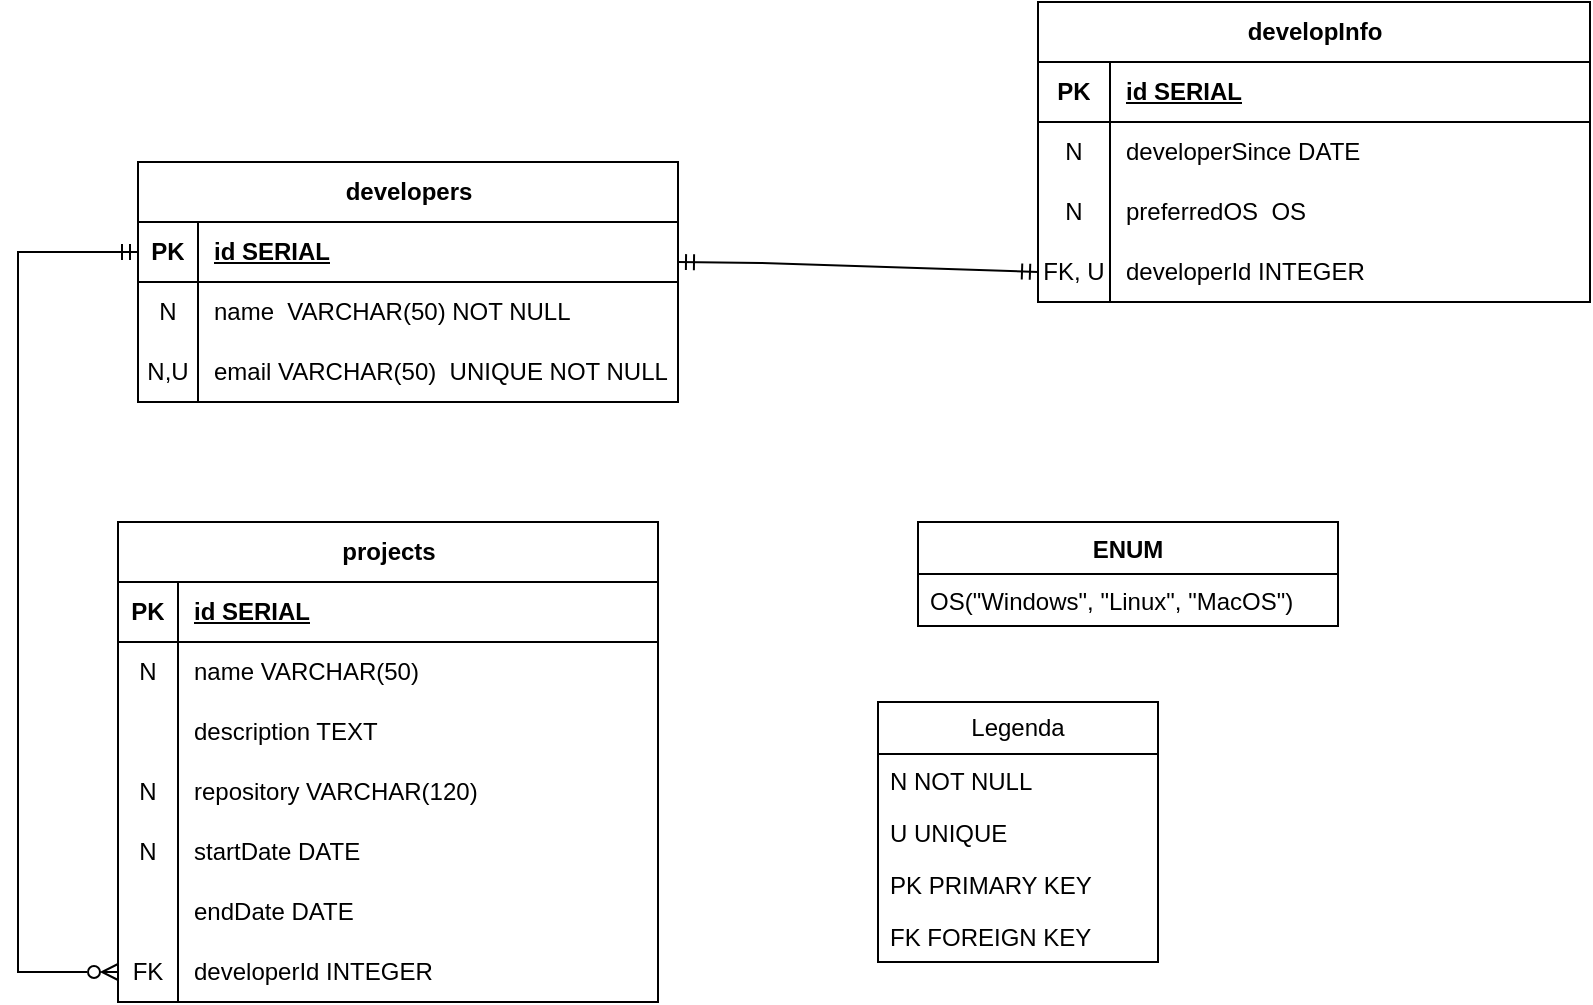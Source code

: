 <mxfile version="21.3.7" type="github">
  <diagram name="Página-1" id="qRXzVIsyfA_riDhHCWzU">
    <mxGraphModel dx="1408" dy="756" grid="1" gridSize="10" guides="1" tooltips="1" connect="1" arrows="1" fold="1" page="1" pageScale="1" pageWidth="827" pageHeight="1169" math="0" shadow="0">
      <root>
        <mxCell id="0" />
        <mxCell id="1" parent="0" />
        <mxCell id="hGeNGTA0IzrJumIQv7Sc-45" style="edgeStyle=none;rounded=0;orthogonalLoop=1;jettySize=auto;html=1;startArrow=ERmandOne;startFill=0;endArrow=ERmandOne;endFill=0;exitX=1;exitY=0.667;exitDx=0;exitDy=0;entryX=0;entryY=0.5;entryDx=0;entryDy=0;exitPerimeter=0;" edge="1" parent="1" source="hGeNGTA0IzrJumIQv7Sc-74" target="hGeNGTA0IzrJumIQv7Sc-57">
          <mxGeometry relative="1" as="geometry">
            <mxPoint x="510" y="230" as="targetPoint" />
            <mxPoint x="300" y="230" as="sourcePoint" />
            <Array as="points">
              <mxPoint x="401.5" y="230.5" />
            </Array>
          </mxGeometry>
        </mxCell>
        <mxCell id="hGeNGTA0IzrJumIQv7Sc-47" value="developInfo" style="shape=table;startSize=30;container=1;collapsible=1;childLayout=tableLayout;fixedRows=1;rowLines=0;fontStyle=1;align=center;resizeLast=1;html=1;" vertex="1" parent="1">
          <mxGeometry x="540" y="100" width="276" height="150" as="geometry" />
        </mxCell>
        <mxCell id="hGeNGTA0IzrJumIQv7Sc-48" value="" style="shape=tableRow;horizontal=0;startSize=0;swimlaneHead=0;swimlaneBody=0;fillColor=none;collapsible=0;dropTarget=0;points=[[0,0.5],[1,0.5]];portConstraint=eastwest;top=0;left=0;right=0;bottom=1;" vertex="1" parent="hGeNGTA0IzrJumIQv7Sc-47">
          <mxGeometry y="30" width="276" height="30" as="geometry" />
        </mxCell>
        <mxCell id="hGeNGTA0IzrJumIQv7Sc-49" value="PK" style="shape=partialRectangle;connectable=0;fillColor=none;top=0;left=0;bottom=0;right=0;fontStyle=1;overflow=hidden;whiteSpace=wrap;html=1;" vertex="1" parent="hGeNGTA0IzrJumIQv7Sc-48">
          <mxGeometry width="36" height="30" as="geometry">
            <mxRectangle width="36" height="30" as="alternateBounds" />
          </mxGeometry>
        </mxCell>
        <mxCell id="hGeNGTA0IzrJumIQv7Sc-50" value="id SERIAL" style="shape=partialRectangle;connectable=0;fillColor=none;top=0;left=0;bottom=0;right=0;align=left;spacingLeft=6;fontStyle=5;overflow=hidden;whiteSpace=wrap;html=1;" vertex="1" parent="hGeNGTA0IzrJumIQv7Sc-48">
          <mxGeometry x="36" width="240" height="30" as="geometry">
            <mxRectangle width="240" height="30" as="alternateBounds" />
          </mxGeometry>
        </mxCell>
        <mxCell id="hGeNGTA0IzrJumIQv7Sc-51" value="" style="shape=tableRow;horizontal=0;startSize=0;swimlaneHead=0;swimlaneBody=0;fillColor=none;collapsible=0;dropTarget=0;points=[[0,0.5],[1,0.5]];portConstraint=eastwest;top=0;left=0;right=0;bottom=0;" vertex="1" parent="hGeNGTA0IzrJumIQv7Sc-47">
          <mxGeometry y="60" width="276" height="30" as="geometry" />
        </mxCell>
        <mxCell id="hGeNGTA0IzrJumIQv7Sc-52" value="N" style="shape=partialRectangle;connectable=0;fillColor=none;top=0;left=0;bottom=0;right=0;editable=1;overflow=hidden;whiteSpace=wrap;html=1;" vertex="1" parent="hGeNGTA0IzrJumIQv7Sc-51">
          <mxGeometry width="36" height="30" as="geometry">
            <mxRectangle width="36" height="30" as="alternateBounds" />
          </mxGeometry>
        </mxCell>
        <mxCell id="hGeNGTA0IzrJumIQv7Sc-53" value="developerSince DATE&amp;nbsp;" style="shape=partialRectangle;connectable=0;fillColor=none;top=0;left=0;bottom=0;right=0;align=left;spacingLeft=6;overflow=hidden;whiteSpace=wrap;html=1;" vertex="1" parent="hGeNGTA0IzrJumIQv7Sc-51">
          <mxGeometry x="36" width="240" height="30" as="geometry">
            <mxRectangle width="240" height="30" as="alternateBounds" />
          </mxGeometry>
        </mxCell>
        <mxCell id="hGeNGTA0IzrJumIQv7Sc-54" value="" style="shape=tableRow;horizontal=0;startSize=0;swimlaneHead=0;swimlaneBody=0;fillColor=none;collapsible=0;dropTarget=0;points=[[0,0.5],[1,0.5]];portConstraint=eastwest;top=0;left=0;right=0;bottom=0;" vertex="1" parent="hGeNGTA0IzrJumIQv7Sc-47">
          <mxGeometry y="90" width="276" height="30" as="geometry" />
        </mxCell>
        <mxCell id="hGeNGTA0IzrJumIQv7Sc-55" value="N" style="shape=partialRectangle;connectable=0;fillColor=none;top=0;left=0;bottom=0;right=0;editable=1;overflow=hidden;whiteSpace=wrap;html=1;" vertex="1" parent="hGeNGTA0IzrJumIQv7Sc-54">
          <mxGeometry width="36" height="30" as="geometry">
            <mxRectangle width="36" height="30" as="alternateBounds" />
          </mxGeometry>
        </mxCell>
        <mxCell id="hGeNGTA0IzrJumIQv7Sc-56" value="preferredOS&amp;nbsp; OS&amp;nbsp;" style="shape=partialRectangle;connectable=0;fillColor=none;top=0;left=0;bottom=0;right=0;align=left;spacingLeft=6;overflow=hidden;whiteSpace=wrap;html=1;" vertex="1" parent="hGeNGTA0IzrJumIQv7Sc-54">
          <mxGeometry x="36" width="240" height="30" as="geometry">
            <mxRectangle width="240" height="30" as="alternateBounds" />
          </mxGeometry>
        </mxCell>
        <mxCell id="hGeNGTA0IzrJumIQv7Sc-57" value="" style="shape=tableRow;horizontal=0;startSize=0;swimlaneHead=0;swimlaneBody=0;fillColor=none;collapsible=0;dropTarget=0;points=[[0,0.5],[1,0.5]];portConstraint=eastwest;top=0;left=0;right=0;bottom=0;" vertex="1" parent="hGeNGTA0IzrJumIQv7Sc-47">
          <mxGeometry y="120" width="276" height="30" as="geometry" />
        </mxCell>
        <mxCell id="hGeNGTA0IzrJumIQv7Sc-58" value="FK, U" style="shape=partialRectangle;connectable=0;fillColor=none;top=0;left=0;bottom=0;right=0;editable=1;overflow=hidden;whiteSpace=wrap;html=1;" vertex="1" parent="hGeNGTA0IzrJumIQv7Sc-57">
          <mxGeometry width="36" height="30" as="geometry">
            <mxRectangle width="36" height="30" as="alternateBounds" />
          </mxGeometry>
        </mxCell>
        <mxCell id="hGeNGTA0IzrJumIQv7Sc-59" value="developerId INTEGER&amp;nbsp;" style="shape=partialRectangle;connectable=0;fillColor=none;top=0;left=0;bottom=0;right=0;align=left;spacingLeft=6;overflow=hidden;whiteSpace=wrap;html=1;" vertex="1" parent="hGeNGTA0IzrJumIQv7Sc-57">
          <mxGeometry x="36" width="240" height="30" as="geometry">
            <mxRectangle width="240" height="30" as="alternateBounds" />
          </mxGeometry>
        </mxCell>
        <mxCell id="hGeNGTA0IzrJumIQv7Sc-60" value="projects" style="shape=table;startSize=30;container=1;collapsible=1;childLayout=tableLayout;fixedRows=1;rowLines=0;fontStyle=1;align=center;resizeLast=1;html=1;" vertex="1" parent="1">
          <mxGeometry x="80" y="360" width="270" height="240" as="geometry" />
        </mxCell>
        <mxCell id="hGeNGTA0IzrJumIQv7Sc-61" value="" style="shape=tableRow;horizontal=0;startSize=0;swimlaneHead=0;swimlaneBody=0;fillColor=none;collapsible=0;dropTarget=0;points=[[0,0.5],[1,0.5]];portConstraint=eastwest;top=0;left=0;right=0;bottom=1;" vertex="1" parent="hGeNGTA0IzrJumIQv7Sc-60">
          <mxGeometry y="30" width="270" height="30" as="geometry" />
        </mxCell>
        <mxCell id="hGeNGTA0IzrJumIQv7Sc-62" value="PK" style="shape=partialRectangle;connectable=0;fillColor=none;top=0;left=0;bottom=0;right=0;fontStyle=1;overflow=hidden;whiteSpace=wrap;html=1;" vertex="1" parent="hGeNGTA0IzrJumIQv7Sc-61">
          <mxGeometry width="30" height="30" as="geometry">
            <mxRectangle width="30" height="30" as="alternateBounds" />
          </mxGeometry>
        </mxCell>
        <mxCell id="hGeNGTA0IzrJumIQv7Sc-63" value="id SERIAL" style="shape=partialRectangle;connectable=0;fillColor=none;top=0;left=0;bottom=0;right=0;align=left;spacingLeft=6;fontStyle=5;overflow=hidden;whiteSpace=wrap;html=1;" vertex="1" parent="hGeNGTA0IzrJumIQv7Sc-61">
          <mxGeometry x="30" width="240" height="30" as="geometry">
            <mxRectangle width="240" height="30" as="alternateBounds" />
          </mxGeometry>
        </mxCell>
        <mxCell id="hGeNGTA0IzrJumIQv7Sc-64" value="" style="shape=tableRow;horizontal=0;startSize=0;swimlaneHead=0;swimlaneBody=0;fillColor=none;collapsible=0;dropTarget=0;points=[[0,0.5],[1,0.5]];portConstraint=eastwest;top=0;left=0;right=0;bottom=0;" vertex="1" parent="hGeNGTA0IzrJumIQv7Sc-60">
          <mxGeometry y="60" width="270" height="30" as="geometry" />
        </mxCell>
        <mxCell id="hGeNGTA0IzrJumIQv7Sc-65" value="N" style="shape=partialRectangle;connectable=0;fillColor=none;top=0;left=0;bottom=0;right=0;editable=1;overflow=hidden;whiteSpace=wrap;html=1;" vertex="1" parent="hGeNGTA0IzrJumIQv7Sc-64">
          <mxGeometry width="30" height="30" as="geometry">
            <mxRectangle width="30" height="30" as="alternateBounds" />
          </mxGeometry>
        </mxCell>
        <mxCell id="hGeNGTA0IzrJumIQv7Sc-66" value="name VARCHAR(50)&amp;nbsp;" style="shape=partialRectangle;connectable=0;fillColor=none;top=0;left=0;bottom=0;right=0;align=left;spacingLeft=6;overflow=hidden;whiteSpace=wrap;html=1;" vertex="1" parent="hGeNGTA0IzrJumIQv7Sc-64">
          <mxGeometry x="30" width="240" height="30" as="geometry">
            <mxRectangle width="240" height="30" as="alternateBounds" />
          </mxGeometry>
        </mxCell>
        <mxCell id="hGeNGTA0IzrJumIQv7Sc-67" value="" style="shape=tableRow;horizontal=0;startSize=0;swimlaneHead=0;swimlaneBody=0;fillColor=none;collapsible=0;dropTarget=0;points=[[0,0.5],[1,0.5]];portConstraint=eastwest;top=0;left=0;right=0;bottom=0;" vertex="1" parent="hGeNGTA0IzrJumIQv7Sc-60">
          <mxGeometry y="90" width="270" height="30" as="geometry" />
        </mxCell>
        <mxCell id="hGeNGTA0IzrJumIQv7Sc-68" value="" style="shape=partialRectangle;connectable=0;fillColor=none;top=0;left=0;bottom=0;right=0;editable=1;overflow=hidden;whiteSpace=wrap;html=1;" vertex="1" parent="hGeNGTA0IzrJumIQv7Sc-67">
          <mxGeometry width="30" height="30" as="geometry">
            <mxRectangle width="30" height="30" as="alternateBounds" />
          </mxGeometry>
        </mxCell>
        <mxCell id="hGeNGTA0IzrJumIQv7Sc-69" value="description TEXT" style="shape=partialRectangle;connectable=0;fillColor=none;top=0;left=0;bottom=0;right=0;align=left;spacingLeft=6;overflow=hidden;whiteSpace=wrap;html=1;" vertex="1" parent="hGeNGTA0IzrJumIQv7Sc-67">
          <mxGeometry x="30" width="240" height="30" as="geometry">
            <mxRectangle width="240" height="30" as="alternateBounds" />
          </mxGeometry>
        </mxCell>
        <mxCell id="hGeNGTA0IzrJumIQv7Sc-70" value="" style="shape=tableRow;horizontal=0;startSize=0;swimlaneHead=0;swimlaneBody=0;fillColor=none;collapsible=0;dropTarget=0;points=[[0,0.5],[1,0.5]];portConstraint=eastwest;top=0;left=0;right=0;bottom=0;" vertex="1" parent="hGeNGTA0IzrJumIQv7Sc-60">
          <mxGeometry y="120" width="270" height="30" as="geometry" />
        </mxCell>
        <mxCell id="hGeNGTA0IzrJumIQv7Sc-71" value="N" style="shape=partialRectangle;connectable=0;fillColor=none;top=0;left=0;bottom=0;right=0;editable=1;overflow=hidden;whiteSpace=wrap;html=1;" vertex="1" parent="hGeNGTA0IzrJumIQv7Sc-70">
          <mxGeometry width="30" height="30" as="geometry">
            <mxRectangle width="30" height="30" as="alternateBounds" />
          </mxGeometry>
        </mxCell>
        <mxCell id="hGeNGTA0IzrJumIQv7Sc-72" value="repository VARCHAR(120)&amp;nbsp;" style="shape=partialRectangle;connectable=0;fillColor=none;top=0;left=0;bottom=0;right=0;align=left;spacingLeft=6;overflow=hidden;whiteSpace=wrap;html=1;" vertex="1" parent="hGeNGTA0IzrJumIQv7Sc-70">
          <mxGeometry x="30" width="240" height="30" as="geometry">
            <mxRectangle width="240" height="30" as="alternateBounds" />
          </mxGeometry>
        </mxCell>
        <mxCell id="hGeNGTA0IzrJumIQv7Sc-86" style="shape=tableRow;horizontal=0;startSize=0;swimlaneHead=0;swimlaneBody=0;fillColor=none;collapsible=0;dropTarget=0;points=[[0,0.5],[1,0.5]];portConstraint=eastwest;top=0;left=0;right=0;bottom=0;" vertex="1" parent="hGeNGTA0IzrJumIQv7Sc-60">
          <mxGeometry y="150" width="270" height="30" as="geometry" />
        </mxCell>
        <mxCell id="hGeNGTA0IzrJumIQv7Sc-87" value="N" style="shape=partialRectangle;connectable=0;fillColor=none;top=0;left=0;bottom=0;right=0;editable=1;overflow=hidden;whiteSpace=wrap;html=1;" vertex="1" parent="hGeNGTA0IzrJumIQv7Sc-86">
          <mxGeometry width="30" height="30" as="geometry">
            <mxRectangle width="30" height="30" as="alternateBounds" />
          </mxGeometry>
        </mxCell>
        <mxCell id="hGeNGTA0IzrJumIQv7Sc-88" value="startDate DATE&amp;nbsp;" style="shape=partialRectangle;connectable=0;fillColor=none;top=0;left=0;bottom=0;right=0;align=left;spacingLeft=6;overflow=hidden;whiteSpace=wrap;html=1;" vertex="1" parent="hGeNGTA0IzrJumIQv7Sc-86">
          <mxGeometry x="30" width="240" height="30" as="geometry">
            <mxRectangle width="240" height="30" as="alternateBounds" />
          </mxGeometry>
        </mxCell>
        <mxCell id="hGeNGTA0IzrJumIQv7Sc-89" style="shape=tableRow;horizontal=0;startSize=0;swimlaneHead=0;swimlaneBody=0;fillColor=none;collapsible=0;dropTarget=0;points=[[0,0.5],[1,0.5]];portConstraint=eastwest;top=0;left=0;right=0;bottom=0;" vertex="1" parent="hGeNGTA0IzrJumIQv7Sc-60">
          <mxGeometry y="180" width="270" height="30" as="geometry" />
        </mxCell>
        <mxCell id="hGeNGTA0IzrJumIQv7Sc-90" style="shape=partialRectangle;connectable=0;fillColor=none;top=0;left=0;bottom=0;right=0;editable=1;overflow=hidden;whiteSpace=wrap;html=1;" vertex="1" parent="hGeNGTA0IzrJumIQv7Sc-89">
          <mxGeometry width="30" height="30" as="geometry">
            <mxRectangle width="30" height="30" as="alternateBounds" />
          </mxGeometry>
        </mxCell>
        <mxCell id="hGeNGTA0IzrJumIQv7Sc-91" value="endDate DATE" style="shape=partialRectangle;connectable=0;fillColor=none;top=0;left=0;bottom=0;right=0;align=left;spacingLeft=6;overflow=hidden;whiteSpace=wrap;html=1;" vertex="1" parent="hGeNGTA0IzrJumIQv7Sc-89">
          <mxGeometry x="30" width="240" height="30" as="geometry">
            <mxRectangle width="240" height="30" as="alternateBounds" />
          </mxGeometry>
        </mxCell>
        <mxCell id="hGeNGTA0IzrJumIQv7Sc-92" style="shape=tableRow;horizontal=0;startSize=0;swimlaneHead=0;swimlaneBody=0;fillColor=none;collapsible=0;dropTarget=0;points=[[0,0.5],[1,0.5]];portConstraint=eastwest;top=0;left=0;right=0;bottom=0;" vertex="1" parent="hGeNGTA0IzrJumIQv7Sc-60">
          <mxGeometry y="210" width="270" height="30" as="geometry" />
        </mxCell>
        <mxCell id="hGeNGTA0IzrJumIQv7Sc-93" value="FK" style="shape=partialRectangle;connectable=0;fillColor=none;top=0;left=0;bottom=0;right=0;editable=1;overflow=hidden;whiteSpace=wrap;html=1;" vertex="1" parent="hGeNGTA0IzrJumIQv7Sc-92">
          <mxGeometry width="30" height="30" as="geometry">
            <mxRectangle width="30" height="30" as="alternateBounds" />
          </mxGeometry>
        </mxCell>
        <mxCell id="hGeNGTA0IzrJumIQv7Sc-94" value="developerId INTEGER&amp;nbsp;" style="shape=partialRectangle;connectable=0;fillColor=none;top=0;left=0;bottom=0;right=0;align=left;spacingLeft=6;overflow=hidden;whiteSpace=wrap;html=1;" vertex="1" parent="hGeNGTA0IzrJumIQv7Sc-92">
          <mxGeometry x="30" width="240" height="30" as="geometry">
            <mxRectangle width="240" height="30" as="alternateBounds" />
          </mxGeometry>
        </mxCell>
        <mxCell id="hGeNGTA0IzrJumIQv7Sc-73" value="developers" style="shape=table;startSize=30;container=1;collapsible=1;childLayout=tableLayout;fixedRows=1;rowLines=0;fontStyle=1;align=center;resizeLast=1;html=1;" vertex="1" parent="1">
          <mxGeometry x="90" y="180" width="270" height="120" as="geometry" />
        </mxCell>
        <mxCell id="hGeNGTA0IzrJumIQv7Sc-74" value="" style="shape=tableRow;horizontal=0;startSize=0;swimlaneHead=0;swimlaneBody=0;fillColor=none;collapsible=0;dropTarget=0;points=[[0,0.5],[1,0.5]];portConstraint=eastwest;top=0;left=0;right=0;bottom=1;" vertex="1" parent="hGeNGTA0IzrJumIQv7Sc-73">
          <mxGeometry y="30" width="270" height="30" as="geometry" />
        </mxCell>
        <mxCell id="hGeNGTA0IzrJumIQv7Sc-75" value="PK" style="shape=partialRectangle;connectable=0;fillColor=none;top=0;left=0;bottom=0;right=0;fontStyle=1;overflow=hidden;whiteSpace=wrap;html=1;" vertex="1" parent="hGeNGTA0IzrJumIQv7Sc-74">
          <mxGeometry width="30" height="30" as="geometry">
            <mxRectangle width="30" height="30" as="alternateBounds" />
          </mxGeometry>
        </mxCell>
        <mxCell id="hGeNGTA0IzrJumIQv7Sc-76" value="id SERIAL" style="shape=partialRectangle;connectable=0;fillColor=none;top=0;left=0;bottom=0;right=0;align=left;spacingLeft=6;fontStyle=5;overflow=hidden;whiteSpace=wrap;html=1;" vertex="1" parent="hGeNGTA0IzrJumIQv7Sc-74">
          <mxGeometry x="30" width="240" height="30" as="geometry">
            <mxRectangle width="240" height="30" as="alternateBounds" />
          </mxGeometry>
        </mxCell>
        <mxCell id="hGeNGTA0IzrJumIQv7Sc-77" value="" style="shape=tableRow;horizontal=0;startSize=0;swimlaneHead=0;swimlaneBody=0;fillColor=none;collapsible=0;dropTarget=0;points=[[0,0.5],[1,0.5]];portConstraint=eastwest;top=0;left=0;right=0;bottom=0;" vertex="1" parent="hGeNGTA0IzrJumIQv7Sc-73">
          <mxGeometry y="60" width="270" height="30" as="geometry" />
        </mxCell>
        <mxCell id="hGeNGTA0IzrJumIQv7Sc-78" value="N" style="shape=partialRectangle;connectable=0;fillColor=none;top=0;left=0;bottom=0;right=0;editable=1;overflow=hidden;whiteSpace=wrap;html=1;" vertex="1" parent="hGeNGTA0IzrJumIQv7Sc-77">
          <mxGeometry width="30" height="30" as="geometry">
            <mxRectangle width="30" height="30" as="alternateBounds" />
          </mxGeometry>
        </mxCell>
        <mxCell id="hGeNGTA0IzrJumIQv7Sc-79" value="name&amp;nbsp; VARCHAR(50) NOT NULL" style="shape=partialRectangle;connectable=0;fillColor=none;top=0;left=0;bottom=0;right=0;align=left;spacingLeft=6;overflow=hidden;whiteSpace=wrap;html=1;" vertex="1" parent="hGeNGTA0IzrJumIQv7Sc-77">
          <mxGeometry x="30" width="240" height="30" as="geometry">
            <mxRectangle width="240" height="30" as="alternateBounds" />
          </mxGeometry>
        </mxCell>
        <mxCell id="hGeNGTA0IzrJumIQv7Sc-80" value="" style="shape=tableRow;horizontal=0;startSize=0;swimlaneHead=0;swimlaneBody=0;fillColor=none;collapsible=0;dropTarget=0;points=[[0,0.5],[1,0.5]];portConstraint=eastwest;top=0;left=0;right=0;bottom=0;" vertex="1" parent="hGeNGTA0IzrJumIQv7Sc-73">
          <mxGeometry y="90" width="270" height="30" as="geometry" />
        </mxCell>
        <mxCell id="hGeNGTA0IzrJumIQv7Sc-81" value="N,U" style="shape=partialRectangle;connectable=0;fillColor=none;top=0;left=0;bottom=0;right=0;editable=1;overflow=hidden;whiteSpace=wrap;html=1;" vertex="1" parent="hGeNGTA0IzrJumIQv7Sc-80">
          <mxGeometry width="30" height="30" as="geometry">
            <mxRectangle width="30" height="30" as="alternateBounds" />
          </mxGeometry>
        </mxCell>
        <mxCell id="hGeNGTA0IzrJumIQv7Sc-82" value="email VARCHAR(50)&amp;nbsp; UNIQUE NOT NULL" style="shape=partialRectangle;connectable=0;fillColor=none;top=0;left=0;bottom=0;right=0;align=left;spacingLeft=6;overflow=hidden;whiteSpace=wrap;html=1;" vertex="1" parent="hGeNGTA0IzrJumIQv7Sc-80">
          <mxGeometry x="30" width="240" height="30" as="geometry">
            <mxRectangle width="240" height="30" as="alternateBounds" />
          </mxGeometry>
        </mxCell>
        <mxCell id="hGeNGTA0IzrJumIQv7Sc-101" value="ENUM" style="swimlane;fontStyle=1;align=center;verticalAlign=top;childLayout=stackLayout;horizontal=1;startSize=26;horizontalStack=0;resizeParent=1;resizeParentMax=0;resizeLast=0;collapsible=1;marginBottom=0;whiteSpace=wrap;html=1;" vertex="1" parent="1">
          <mxGeometry x="480" y="360" width="210" height="52" as="geometry" />
        </mxCell>
        <mxCell id="hGeNGTA0IzrJumIQv7Sc-102" value="OS(&quot;Windows&quot;, &quot;Linux&quot;, &quot;MacOS&quot;)" style="text;strokeColor=none;fillColor=none;align=left;verticalAlign=top;spacingLeft=4;spacingRight=4;overflow=hidden;rotatable=0;points=[[0,0.5],[1,0.5]];portConstraint=eastwest;whiteSpace=wrap;html=1;" vertex="1" parent="hGeNGTA0IzrJumIQv7Sc-101">
          <mxGeometry y="26" width="210" height="26" as="geometry" />
        </mxCell>
        <mxCell id="hGeNGTA0IzrJumIQv7Sc-105" style="edgeStyle=orthogonalEdgeStyle;rounded=0;orthogonalLoop=1;jettySize=auto;html=1;exitX=0;exitY=0.5;exitDx=0;exitDy=0;entryX=0;entryY=0.5;entryDx=0;entryDy=0;startArrow=ERmandOne;startFill=0;endArrow=ERzeroToMany;endFill=0;" edge="1" parent="1" source="hGeNGTA0IzrJumIQv7Sc-74" target="hGeNGTA0IzrJumIQv7Sc-92">
          <mxGeometry relative="1" as="geometry">
            <mxPoint x="20" y="600" as="targetPoint" />
            <Array as="points">
              <mxPoint x="30" y="225" />
              <mxPoint x="30" y="585" />
            </Array>
          </mxGeometry>
        </mxCell>
        <mxCell id="hGeNGTA0IzrJumIQv7Sc-106" value="Legenda" style="swimlane;fontStyle=0;childLayout=stackLayout;horizontal=1;startSize=26;fillColor=none;horizontalStack=0;resizeParent=1;resizeParentMax=0;resizeLast=0;collapsible=1;marginBottom=0;whiteSpace=wrap;html=1;" vertex="1" parent="1">
          <mxGeometry x="460" y="450" width="140" height="130" as="geometry" />
        </mxCell>
        <mxCell id="hGeNGTA0IzrJumIQv7Sc-107" value="N NOT NULL" style="text;strokeColor=none;fillColor=none;align=left;verticalAlign=top;spacingLeft=4;spacingRight=4;overflow=hidden;rotatable=0;points=[[0,0.5],[1,0.5]];portConstraint=eastwest;whiteSpace=wrap;html=1;" vertex="1" parent="hGeNGTA0IzrJumIQv7Sc-106">
          <mxGeometry y="26" width="140" height="26" as="geometry" />
        </mxCell>
        <mxCell id="hGeNGTA0IzrJumIQv7Sc-108" value="U UNIQUE" style="text;strokeColor=none;fillColor=none;align=left;verticalAlign=top;spacingLeft=4;spacingRight=4;overflow=hidden;rotatable=0;points=[[0,0.5],[1,0.5]];portConstraint=eastwest;whiteSpace=wrap;html=1;" vertex="1" parent="hGeNGTA0IzrJumIQv7Sc-106">
          <mxGeometry y="52" width="140" height="26" as="geometry" />
        </mxCell>
        <mxCell id="hGeNGTA0IzrJumIQv7Sc-109" value="PK PRIMARY KEY" style="text;strokeColor=none;fillColor=none;align=left;verticalAlign=top;spacingLeft=4;spacingRight=4;overflow=hidden;rotatable=0;points=[[0,0.5],[1,0.5]];portConstraint=eastwest;whiteSpace=wrap;html=1;" vertex="1" parent="hGeNGTA0IzrJumIQv7Sc-106">
          <mxGeometry y="78" width="140" height="26" as="geometry" />
        </mxCell>
        <mxCell id="hGeNGTA0IzrJumIQv7Sc-110" value="FK FOREIGN KEY" style="text;strokeColor=none;fillColor=none;align=left;verticalAlign=top;spacingLeft=4;spacingRight=4;overflow=hidden;rotatable=0;points=[[0,0.5],[1,0.5]];portConstraint=eastwest;whiteSpace=wrap;html=1;" vertex="1" parent="hGeNGTA0IzrJumIQv7Sc-106">
          <mxGeometry y="104" width="140" height="26" as="geometry" />
        </mxCell>
      </root>
    </mxGraphModel>
  </diagram>
</mxfile>
